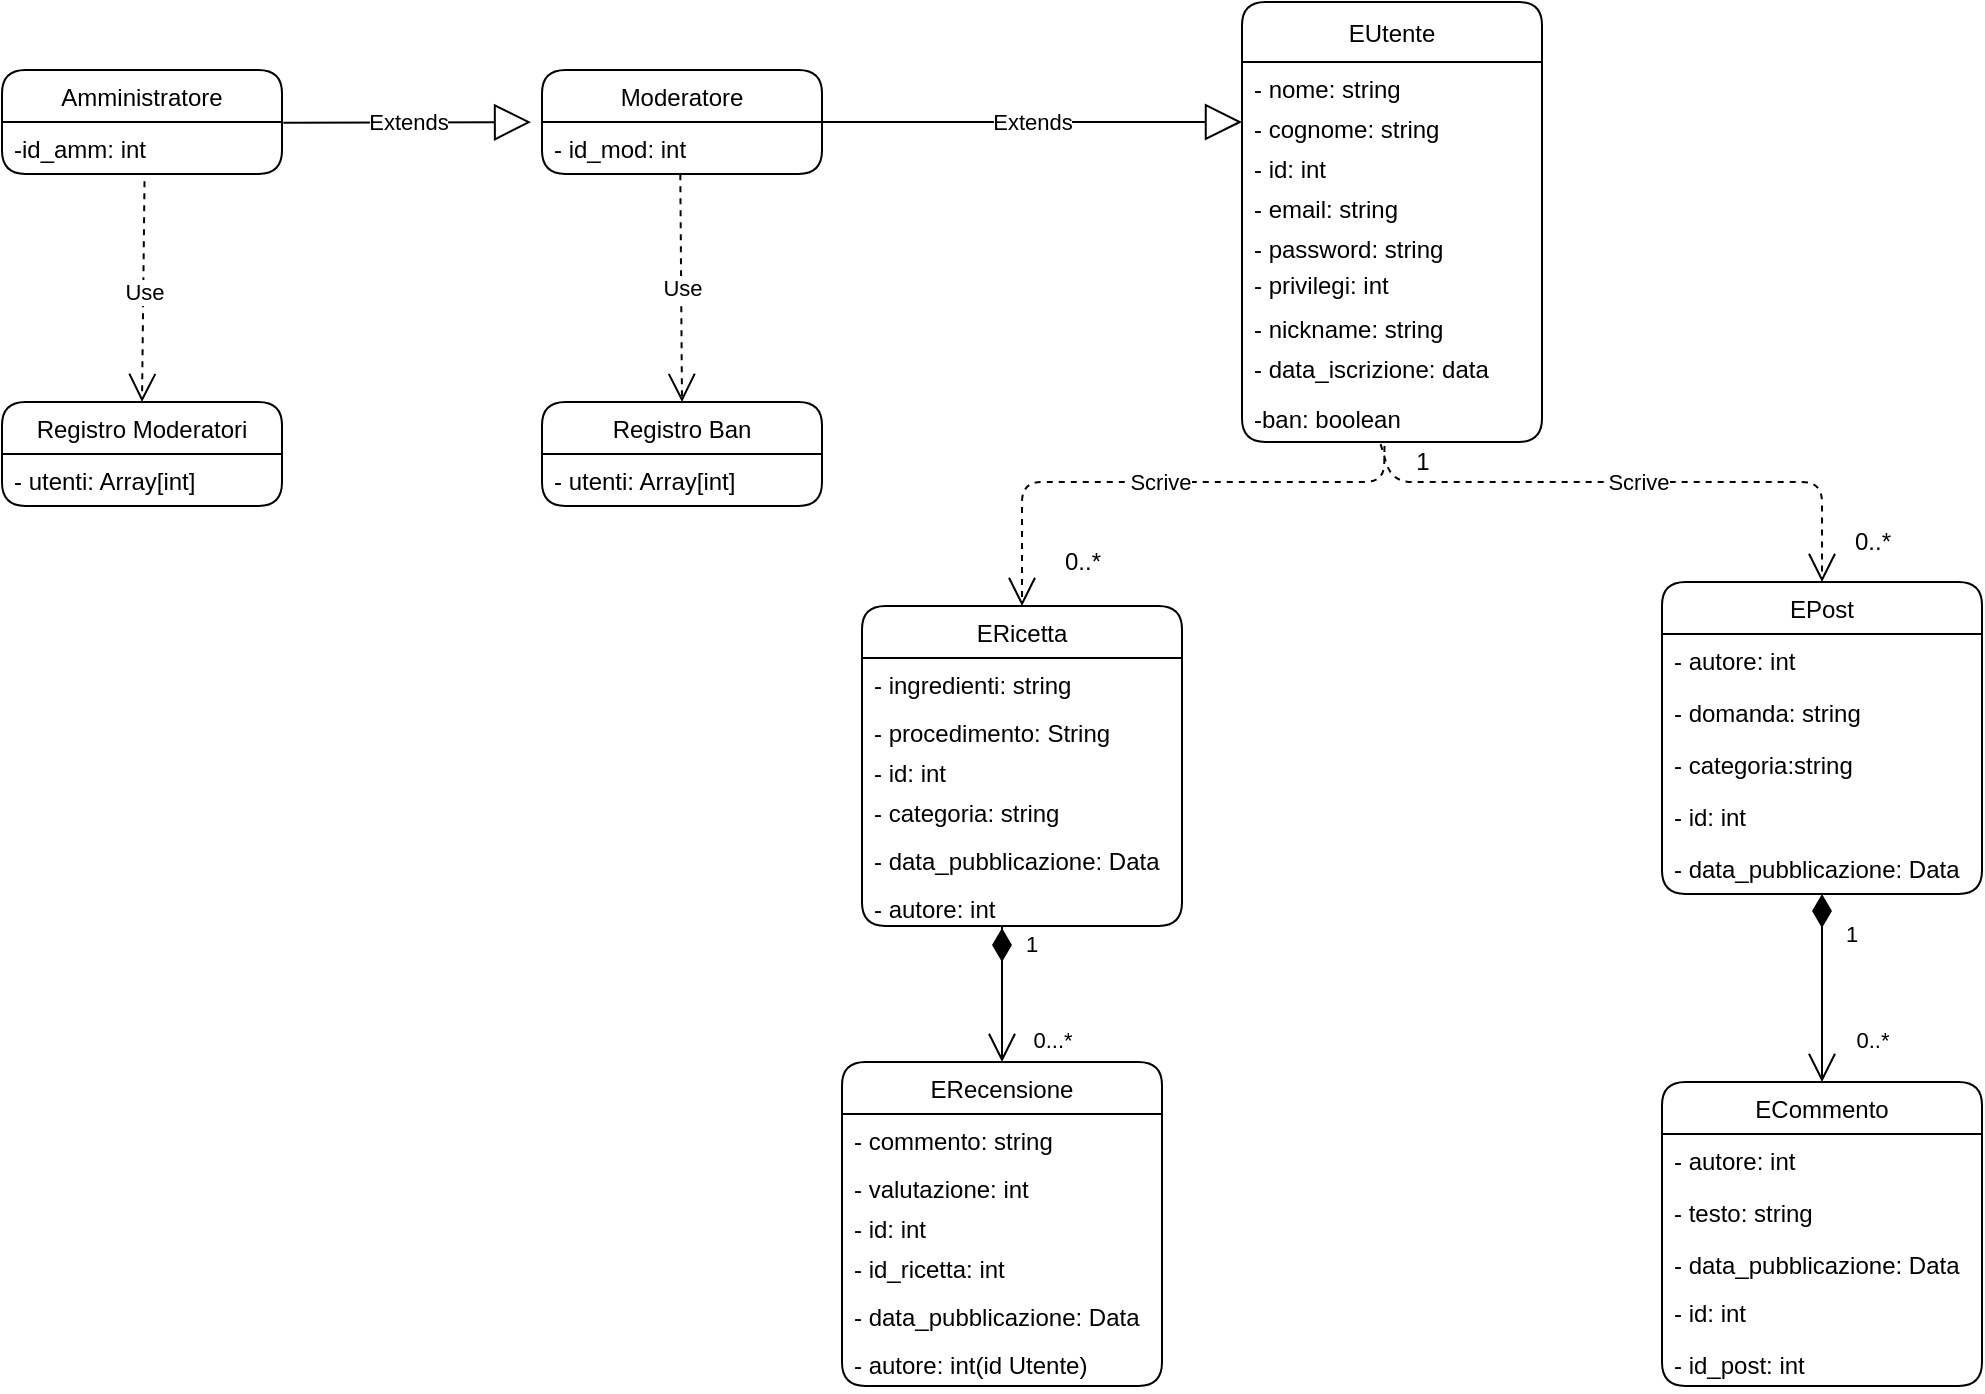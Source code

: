 <mxfile version="14.6.13" type="device"><diagram id="tENGmfbPkJOhdP8Reid9" name="Pagina-1"><mxGraphModel dx="1595" dy="1651" grid="1" gridSize="10" guides="1" tooltips="1" connect="1" arrows="1" fold="1" page="1" pageScale="1" pageWidth="827" pageHeight="1169" math="0" shadow="0"><root><mxCell id="0"/><mxCell id="1" parent="0"/><mxCell id="nFbc-b-JG0uqKb4ZIwJJ-1" value="ERicetta" style="swimlane;fontStyle=0;childLayout=stackLayout;horizontal=1;startSize=26;fillColor=none;horizontalStack=0;resizeParent=1;resizeParentMax=0;resizeLast=0;collapsible=1;marginBottom=0;rounded=1;" parent="1" vertex="1"><mxGeometry x="210" y="292" width="160" height="160" as="geometry"/></mxCell><mxCell id="nFbc-b-JG0uqKb4ZIwJJ-2" value="- ingredienti: string" style="text;strokeColor=none;fillColor=none;align=left;verticalAlign=top;spacingLeft=4;spacingRight=4;overflow=hidden;rotatable=0;points=[[0,0.5],[1,0.5]];portConstraint=eastwest;" parent="nFbc-b-JG0uqKb4ZIwJJ-1" vertex="1"><mxGeometry y="26" width="160" height="24" as="geometry"/></mxCell><mxCell id="nFbc-b-JG0uqKb4ZIwJJ-3" value="- procedimento: String" style="text;strokeColor=none;fillColor=none;align=left;verticalAlign=top;spacingLeft=4;spacingRight=4;overflow=hidden;rotatable=0;points=[[0,0.5],[1,0.5]];portConstraint=eastwest;" parent="nFbc-b-JG0uqKb4ZIwJJ-1" vertex="1"><mxGeometry y="50" width="160" height="20" as="geometry"/></mxCell><mxCell id="nFbc-b-JG0uqKb4ZIwJJ-18" value="- id: int" style="text;strokeColor=none;fillColor=none;align=left;verticalAlign=top;spacingLeft=4;spacingRight=4;overflow=hidden;rotatable=0;points=[[0,0.5],[1,0.5]];portConstraint=eastwest;" parent="nFbc-b-JG0uqKb4ZIwJJ-1" vertex="1"><mxGeometry y="70" width="160" height="20" as="geometry"/></mxCell><mxCell id="nFbc-b-JG0uqKb4ZIwJJ-28" value="- categoria: string" style="text;strokeColor=none;fillColor=none;align=left;verticalAlign=top;spacingLeft=4;spacingRight=4;overflow=hidden;rotatable=0;points=[[0,0.5],[1,0.5]];portConstraint=eastwest;" parent="nFbc-b-JG0uqKb4ZIwJJ-1" vertex="1"><mxGeometry y="90" width="160" height="24" as="geometry"/></mxCell><mxCell id="V91dUUA82pWijy3adfS1-154" value="- data_pubblicazione: Data" style="text;strokeColor=none;fillColor=none;align=left;verticalAlign=top;spacingLeft=4;spacingRight=4;overflow=hidden;rotatable=0;points=[[0,0.5],[1,0.5]];portConstraint=eastwest;" parent="nFbc-b-JG0uqKb4ZIwJJ-1" vertex="1"><mxGeometry y="114" width="160" height="24" as="geometry"/></mxCell><mxCell id="V91dUUA82pWijy3adfS1-174" value="- autore: int" style="text;strokeColor=none;fillColor=none;align=left;verticalAlign=top;spacingLeft=4;spacingRight=4;overflow=hidden;rotatable=0;points=[[0,0.5],[1,0.5]];portConstraint=eastwest;" parent="nFbc-b-JG0uqKb4ZIwJJ-1" vertex="1"><mxGeometry y="138" width="160" height="22" as="geometry"/></mxCell><mxCell id="nFbc-b-JG0uqKb4ZIwJJ-5" value="EUtente" style="swimlane;fontStyle=0;childLayout=stackLayout;horizontal=1;startSize=30;fillColor=none;horizontalStack=0;resizeParent=1;resizeParentMax=0;resizeLast=0;collapsible=1;marginBottom=0;rounded=1;arcSize=13;spacing=1;spacingTop=0;spacingBottom=0;direction=east;" parent="1" vertex="1"><mxGeometry x="400" y="-10" width="150" height="220" as="geometry"><mxRectangle x="290" y="60" width="70" height="30" as="alternateBounds"/></mxGeometry></mxCell><mxCell id="V91dUUA82pWijy3adfS1-3" value="- nome: string" style="text;strokeColor=none;fillColor=none;align=left;verticalAlign=top;spacingLeft=4;spacingRight=4;overflow=hidden;rotatable=0;points=[[0,0.5],[1,0.5]];portConstraint=eastwest;" parent="nFbc-b-JG0uqKb4ZIwJJ-5" vertex="1"><mxGeometry y="30" width="150" height="20" as="geometry"/></mxCell><mxCell id="V91dUUA82pWijy3adfS1-184" value="- cognome: string" style="text;strokeColor=none;fillColor=none;align=left;verticalAlign=top;spacingLeft=4;spacingRight=4;overflow=hidden;rotatable=0;points=[[0,0.5],[1,0.5]];portConstraint=eastwest;" parent="nFbc-b-JG0uqKb4ZIwJJ-5" vertex="1"><mxGeometry y="50" width="150" height="20" as="geometry"/></mxCell><mxCell id="nFbc-b-JG0uqKb4ZIwJJ-7" value="- id: int" style="text;strokeColor=none;fillColor=none;align=left;verticalAlign=top;spacingLeft=4;spacingRight=4;overflow=hidden;rotatable=0;points=[[0,0.5],[1,0.5]];portConstraint=eastwest;" parent="nFbc-b-JG0uqKb4ZIwJJ-5" vertex="1"><mxGeometry y="70" width="150" height="20" as="geometry"/></mxCell><mxCell id="nFbc-b-JG0uqKb4ZIwJJ-8" value="- email: string" style="text;strokeColor=none;fillColor=none;align=left;verticalAlign=top;spacingLeft=4;spacingRight=4;overflow=hidden;rotatable=0;points=[[0,0.5],[1,0.5]];portConstraint=eastwest;" parent="nFbc-b-JG0uqKb4ZIwJJ-5" vertex="1"><mxGeometry y="90" width="150" height="20" as="geometry"/></mxCell><mxCell id="nFbc-b-JG0uqKb4ZIwJJ-9" value="- password: string" style="text;strokeColor=none;fillColor=none;align=left;verticalAlign=top;spacingLeft=4;spacingRight=4;overflow=hidden;rotatable=0;points=[[0,0.5],[1,0.5]];portConstraint=eastwest;" parent="nFbc-b-JG0uqKb4ZIwJJ-5" vertex="1"><mxGeometry y="110" width="150" height="18" as="geometry"/></mxCell><mxCell id="nFbc-b-JG0uqKb4ZIwJJ-23" value="- privilegi: int" style="text;strokeColor=none;fillColor=none;align=left;verticalAlign=top;spacingLeft=4;spacingRight=4;overflow=hidden;rotatable=0;points=[[0,0.5],[1,0.5]];portConstraint=eastwest;" parent="nFbc-b-JG0uqKb4ZIwJJ-5" vertex="1"><mxGeometry y="128" width="150" height="22" as="geometry"/></mxCell><mxCell id="V91dUUA82pWijy3adfS1-7" value="- nickname: string" style="text;strokeColor=none;fillColor=none;align=left;verticalAlign=top;spacingLeft=4;spacingRight=4;overflow=hidden;rotatable=0;points=[[0,0.5],[1,0.5]];portConstraint=eastwest;" parent="nFbc-b-JG0uqKb4ZIwJJ-5" vertex="1"><mxGeometry y="150" width="150" height="20" as="geometry"/></mxCell><mxCell id="V91dUUA82pWijy3adfS1-147" value="- data_iscrizione: data" style="text;strokeColor=none;fillColor=none;align=left;verticalAlign=top;spacingLeft=4;spacingRight=4;overflow=hidden;rotatable=0;points=[[0,0.5],[1,0.5]];portConstraint=eastwest;" parent="nFbc-b-JG0uqKb4ZIwJJ-5" vertex="1"><mxGeometry y="170" width="150" height="25" as="geometry"/></mxCell><mxCell id="2yfdBrTxhJZrWbefsMDj-20" value="-ban: boolean" style="text;strokeColor=none;fillColor=none;align=left;verticalAlign=top;spacingLeft=4;spacingRight=4;overflow=hidden;rotatable=0;points=[[0,0.5],[1,0.5]];portConstraint=eastwest;" parent="nFbc-b-JG0uqKb4ZIwJJ-5" vertex="1"><mxGeometry y="195" width="150" height="25" as="geometry"/></mxCell><mxCell id="nFbc-b-JG0uqKb4ZIwJJ-19" value="Registro Ban" style="swimlane;fontStyle=0;childLayout=stackLayout;horizontal=1;startSize=26;fillColor=none;horizontalStack=0;resizeParent=1;resizeParentMax=0;resizeLast=0;collapsible=1;marginBottom=0;rounded=1;" parent="1" vertex="1"><mxGeometry x="50" y="190" width="140" height="52" as="geometry"/></mxCell><mxCell id="nFbc-b-JG0uqKb4ZIwJJ-20" value="- utenti: Array[int]" style="text;strokeColor=none;fillColor=none;align=left;verticalAlign=top;spacingLeft=4;spacingRight=4;overflow=hidden;rotatable=0;points=[[0,0.5],[1,0.5]];portConstraint=eastwest;" parent="nFbc-b-JG0uqKb4ZIwJJ-19" vertex="1"><mxGeometry y="26" width="140" height="26" as="geometry"/></mxCell><mxCell id="nFbc-b-JG0uqKb4ZIwJJ-24" value="EPost" style="swimlane;fontStyle=0;childLayout=stackLayout;horizontal=1;startSize=26;fillColor=none;horizontalStack=0;resizeParent=1;resizeParentMax=0;resizeLast=0;collapsible=1;marginBottom=0;rounded=1;" parent="1" vertex="1"><mxGeometry x="610" y="280" width="160" height="156" as="geometry"/></mxCell><mxCell id="nFbc-b-JG0uqKb4ZIwJJ-25" value="- autore: int" style="text;strokeColor=none;fillColor=none;align=left;verticalAlign=top;spacingLeft=4;spacingRight=4;overflow=hidden;rotatable=0;points=[[0,0.5],[1,0.5]];portConstraint=eastwest;" parent="nFbc-b-JG0uqKb4ZIwJJ-24" vertex="1"><mxGeometry y="26" width="160" height="26" as="geometry"/></mxCell><mxCell id="nFbc-b-JG0uqKb4ZIwJJ-26" value="- domanda: string" style="text;strokeColor=none;fillColor=none;align=left;verticalAlign=top;spacingLeft=4;spacingRight=4;overflow=hidden;rotatable=0;points=[[0,0.5],[1,0.5]];portConstraint=eastwest;" parent="nFbc-b-JG0uqKb4ZIwJJ-24" vertex="1"><mxGeometry y="52" width="160" height="26" as="geometry"/></mxCell><mxCell id="nFbc-b-JG0uqKb4ZIwJJ-27" value="- categoria:string" style="text;strokeColor=none;fillColor=none;align=left;verticalAlign=top;spacingLeft=4;spacingRight=4;overflow=hidden;rotatable=0;points=[[0,0.5],[1,0.5]];portConstraint=eastwest;" parent="nFbc-b-JG0uqKb4ZIwJJ-24" vertex="1"><mxGeometry y="78" width="160" height="26" as="geometry"/></mxCell><mxCell id="V91dUUA82pWijy3adfS1-192" value="- id: int" style="text;strokeColor=none;fillColor=none;align=left;verticalAlign=top;spacingLeft=4;spacingRight=4;overflow=hidden;rotatable=0;points=[[0,0.5],[1,0.5]];portConstraint=eastwest;" parent="nFbc-b-JG0uqKb4ZIwJJ-24" vertex="1"><mxGeometry y="104" width="160" height="26" as="geometry"/></mxCell><mxCell id="V91dUUA82pWijy3adfS1-193" value="- data_pubblicazione: Data" style="text;strokeColor=none;fillColor=none;align=left;verticalAlign=top;spacingLeft=4;spacingRight=4;overflow=hidden;rotatable=0;points=[[0,0.5],[1,0.5]];portConstraint=eastwest;" parent="nFbc-b-JG0uqKb4ZIwJJ-24" vertex="1"><mxGeometry y="130" width="160" height="26" as="geometry"/></mxCell><mxCell id="nFbc-b-JG0uqKb4ZIwJJ-29" value="ECommento" style="swimlane;fontStyle=0;childLayout=stackLayout;horizontal=1;startSize=26;fillColor=none;horizontalStack=0;resizeParent=1;resizeParentMax=0;resizeLast=0;collapsible=1;marginBottom=0;rounded=1;" parent="1" vertex="1"><mxGeometry x="610" y="530" width="160" height="152" as="geometry"/></mxCell><mxCell id="nFbc-b-JG0uqKb4ZIwJJ-30" value="- autore: int" style="text;strokeColor=none;fillColor=none;align=left;verticalAlign=top;spacingLeft=4;spacingRight=4;overflow=hidden;rotatable=0;points=[[0,0.5],[1,0.5]];portConstraint=eastwest;" parent="nFbc-b-JG0uqKb4ZIwJJ-29" vertex="1"><mxGeometry y="26" width="160" height="26" as="geometry"/></mxCell><mxCell id="nFbc-b-JG0uqKb4ZIwJJ-31" value="- testo: string" style="text;strokeColor=none;fillColor=none;align=left;verticalAlign=top;spacingLeft=4;spacingRight=4;overflow=hidden;rotatable=0;points=[[0,0.5],[1,0.5]];portConstraint=eastwest;" parent="nFbc-b-JG0uqKb4ZIwJJ-29" vertex="1"><mxGeometry y="52" width="160" height="26" as="geometry"/></mxCell><mxCell id="JEkl5C1vg5J7hHGEpJ7m-3" value="- data_pubblicazione: Data" style="text;strokeColor=none;fillColor=none;align=left;verticalAlign=top;spacingLeft=4;spacingRight=4;overflow=hidden;rotatable=0;points=[[0,0.5],[1,0.5]];portConstraint=eastwest;" parent="nFbc-b-JG0uqKb4ZIwJJ-29" vertex="1"><mxGeometry y="78" width="160" height="24" as="geometry"/></mxCell><mxCell id="JEkl5C1vg5J7hHGEpJ7m-5" value="- id: int" style="text;strokeColor=none;fillColor=none;align=left;verticalAlign=top;spacingLeft=4;spacingRight=4;overflow=hidden;rotatable=0;points=[[0,0.5],[1,0.5]];portConstraint=eastwest;" parent="nFbc-b-JG0uqKb4ZIwJJ-29" vertex="1"><mxGeometry y="102" width="160" height="26" as="geometry"/></mxCell><mxCell id="jWV-5QAQ3ABHSbUnmqnM-6" value="- id_post: int" style="text;strokeColor=none;fillColor=none;align=left;verticalAlign=top;spacingLeft=4;spacingRight=4;overflow=hidden;rotatable=0;points=[[0,0.5],[1,0.5]];portConstraint=eastwest;" parent="nFbc-b-JG0uqKb4ZIwJJ-29" vertex="1"><mxGeometry y="128" width="160" height="24" as="geometry"/></mxCell><mxCell id="V91dUUA82pWijy3adfS1-155" value="ERecensione" style="swimlane;fontStyle=0;childLayout=stackLayout;horizontal=1;startSize=26;fillColor=none;horizontalStack=0;resizeParent=1;resizeParentMax=0;resizeLast=0;collapsible=1;marginBottom=0;rounded=1;" parent="1" vertex="1"><mxGeometry x="200" y="520" width="160" height="162" as="geometry"/></mxCell><mxCell id="V91dUUA82pWijy3adfS1-156" value="- commento: string " style="text;strokeColor=none;fillColor=none;align=left;verticalAlign=top;spacingLeft=4;spacingRight=4;overflow=hidden;rotatable=0;points=[[0,0.5],[1,0.5]];portConstraint=eastwest;" parent="V91dUUA82pWijy3adfS1-155" vertex="1"><mxGeometry y="26" width="160" height="24" as="geometry"/></mxCell><mxCell id="V91dUUA82pWijy3adfS1-157" value="- valutazione: int" style="text;strokeColor=none;fillColor=none;align=left;verticalAlign=top;spacingLeft=4;spacingRight=4;overflow=hidden;rotatable=0;points=[[0,0.5],[1,0.5]];portConstraint=eastwest;" parent="V91dUUA82pWijy3adfS1-155" vertex="1"><mxGeometry y="50" width="160" height="20" as="geometry"/></mxCell><mxCell id="V91dUUA82pWijy3adfS1-158" value="- id: int" style="text;strokeColor=none;fillColor=none;align=left;verticalAlign=top;spacingLeft=4;spacingRight=4;overflow=hidden;rotatable=0;points=[[0,0.5],[1,0.5]];portConstraint=eastwest;" parent="V91dUUA82pWijy3adfS1-155" vertex="1"><mxGeometry y="70" width="160" height="20" as="geometry"/></mxCell><mxCell id="V91dUUA82pWijy3adfS1-159" value="- id_ricetta: int" style="text;strokeColor=none;fillColor=none;align=left;verticalAlign=top;spacingLeft=4;spacingRight=4;overflow=hidden;rotatable=0;points=[[0,0.5],[1,0.5]];portConstraint=eastwest;" parent="V91dUUA82pWijy3adfS1-155" vertex="1"><mxGeometry y="90" width="160" height="24" as="geometry"/></mxCell><mxCell id="V91dUUA82pWijy3adfS1-160" value="- data_pubblicazione: Data" style="text;strokeColor=none;fillColor=none;align=left;verticalAlign=top;spacingLeft=4;spacingRight=4;overflow=hidden;rotatable=0;points=[[0,0.5],[1,0.5]];portConstraint=eastwest;" parent="V91dUUA82pWijy3adfS1-155" vertex="1"><mxGeometry y="114" width="160" height="24" as="geometry"/></mxCell><mxCell id="V91dUUA82pWijy3adfS1-161" value="- autore: int(id Utente)" style="text;strokeColor=none;fillColor=none;align=left;verticalAlign=top;spacingLeft=4;spacingRight=4;overflow=hidden;rotatable=0;points=[[0,0.5],[1,0.5]];portConstraint=eastwest;" parent="V91dUUA82pWijy3adfS1-155" vertex="1"><mxGeometry y="138" width="160" height="24" as="geometry"/></mxCell><mxCell id="V91dUUA82pWijy3adfS1-171" value="&lt;font style=&quot;font-size: 11px&quot;&gt;0...*&lt;/font&gt;" style="text;html=1;resizable=0;autosize=1;align=center;verticalAlign=middle;points=[];fillColor=none;strokeColor=none;rounded=0;" parent="1" vertex="1"><mxGeometry x="290" y="499" width="30" height="20" as="geometry"/></mxCell><mxCell id="JEkl5C1vg5J7hHGEpJ7m-8" value="&lt;span style=&quot;font-size: 11px&quot;&gt;0..*&lt;/span&gt;" style="text;html=1;resizable=0;autosize=1;align=center;verticalAlign=middle;points=[];fillColor=none;strokeColor=none;rounded=0;" parent="1" vertex="1"><mxGeometry x="700" y="499" width="30" height="20" as="geometry"/></mxCell><mxCell id="JEkl5C1vg5J7hHGEpJ7m-9" value="Registro Moderatori" style="swimlane;fontStyle=0;childLayout=stackLayout;horizontal=1;startSize=26;fillColor=none;horizontalStack=0;resizeParent=1;resizeParentMax=0;resizeLast=0;collapsible=1;marginBottom=0;rounded=1;" parent="1" vertex="1"><mxGeometry x="-220" y="190" width="140" height="52" as="geometry"/></mxCell><mxCell id="JEkl5C1vg5J7hHGEpJ7m-10" value="- utenti: Array[int]" style="text;strokeColor=none;fillColor=none;align=left;verticalAlign=top;spacingLeft=4;spacingRight=4;overflow=hidden;rotatable=0;points=[[0,0.5],[1,0.5]];portConstraint=eastwest;" parent="JEkl5C1vg5J7hHGEpJ7m-9" vertex="1"><mxGeometry y="26" width="140" height="26" as="geometry"/></mxCell><mxCell id="jWV-5QAQ3ABHSbUnmqnM-1" value="1" style="endArrow=open;html=1;endSize=12;startArrow=diamondThin;startSize=14;startFill=1;edgeStyle=orthogonalEdgeStyle;align=left;verticalAlign=bottom;" parent="1" target="V91dUUA82pWijy3adfS1-155" edge="1"><mxGeometry x="-0.136" y="10" relative="1" as="geometry"><mxPoint x="280" y="470" as="sourcePoint"/><mxPoint x="490" y="510" as="targetPoint"/><Array as="points"><mxPoint x="280" y="451"/></Array><mxPoint as="offset"/></mxGeometry></mxCell><mxCell id="jWV-5QAQ3ABHSbUnmqnM-4" value="1" style="endArrow=open;html=1;endSize=12;startArrow=diamondThin;startSize=14;startFill=1;edgeStyle=orthogonalEdgeStyle;align=left;verticalAlign=bottom;" parent="1" source="nFbc-b-JG0uqKb4ZIwJJ-24" edge="1"><mxGeometry x="-0.389" y="10" relative="1" as="geometry"><mxPoint x="480" y="500" as="sourcePoint"/><mxPoint x="690" y="530" as="targetPoint"/><mxPoint as="offset"/></mxGeometry></mxCell><mxCell id="2yfdBrTxhJZrWbefsMDj-5" value="Moderatore" style="swimlane;fontStyle=0;childLayout=stackLayout;horizontal=1;startSize=26;fillColor=none;horizontalStack=0;resizeParent=1;resizeParentMax=0;resizeLast=0;collapsible=1;marginBottom=0;rounded=1;" parent="1" vertex="1"><mxGeometry x="50" y="24" width="140" height="52" as="geometry"/></mxCell><mxCell id="2yfdBrTxhJZrWbefsMDj-6" value="- id_mod: int" style="text;strokeColor=none;fillColor=none;align=left;verticalAlign=top;spacingLeft=4;spacingRight=4;overflow=hidden;rotatable=0;points=[[0,0.5],[1,0.5]];portConstraint=eastwest;" parent="2yfdBrTxhJZrWbefsMDj-5" vertex="1"><mxGeometry y="26" width="140" height="26" as="geometry"/></mxCell><mxCell id="2yfdBrTxhJZrWbefsMDj-9" value="Amministratore" style="swimlane;fontStyle=0;childLayout=stackLayout;horizontal=1;startSize=26;fillColor=none;horizontalStack=0;resizeParent=1;resizeParentMax=0;resizeLast=0;collapsible=1;marginBottom=0;rounded=1;" parent="1" vertex="1"><mxGeometry x="-220" y="24" width="140" height="52" as="geometry"/></mxCell><mxCell id="2yfdBrTxhJZrWbefsMDj-10" value="-id_amm: int" style="text;strokeColor=none;fillColor=none;align=left;verticalAlign=top;spacingLeft=4;spacingRight=4;overflow=hidden;rotatable=0;points=[[0,0.5],[1,0.5]];portConstraint=eastwest;" parent="2yfdBrTxhJZrWbefsMDj-9" vertex="1"><mxGeometry y="26" width="140" height="26" as="geometry"/></mxCell><mxCell id="2yfdBrTxhJZrWbefsMDj-14" value="Extends" style="endArrow=block;endSize=16;endFill=0;html=1;entryX=0;entryY=0.5;entryDx=0;entryDy=0;exitX=1;exitY=0.5;exitDx=0;exitDy=0;" parent="1" source="2yfdBrTxhJZrWbefsMDj-5" target="V91dUUA82pWijy3adfS1-184" edge="1"><mxGeometry width="160" relative="1" as="geometry"><mxPoint x="200" y="85.29" as="sourcePoint"/><mxPoint x="360" y="85.29" as="targetPoint"/></mxGeometry></mxCell><mxCell id="2yfdBrTxhJZrWbefsMDj-15" value="Extends" style="endArrow=block;endSize=16;endFill=0;html=1;exitX=1.005;exitY=0.016;exitDx=0;exitDy=0;exitPerimeter=0;entryX=-0.039;entryY=0.004;entryDx=0;entryDy=0;entryPerimeter=0;" parent="1" source="2yfdBrTxhJZrWbefsMDj-10" target="2yfdBrTxhJZrWbefsMDj-6" edge="1"><mxGeometry width="160" relative="1" as="geometry"><mxPoint x="-80" y="90" as="sourcePoint"/><mxPoint x="50" y="90" as="targetPoint"/></mxGeometry></mxCell><mxCell id="2yfdBrTxhJZrWbefsMDj-18" value="Use" style="endArrow=open;endSize=12;dashed=1;html=1;exitX=0.494;exitY=1.004;exitDx=0;exitDy=0;exitPerimeter=0;entryX=0.5;entryY=0;entryDx=0;entryDy=0;" parent="1" source="2yfdBrTxhJZrWbefsMDj-6" target="nFbc-b-JG0uqKb4ZIwJJ-19" edge="1"><mxGeometry width="160" relative="1" as="geometry"><mxPoint x="90" y="300" as="sourcePoint"/><mxPoint x="250" y="300" as="targetPoint"/></mxGeometry></mxCell><mxCell id="2yfdBrTxhJZrWbefsMDj-19" value="Use" style="endArrow=open;endSize=12;dashed=1;html=1;entryX=0.5;entryY=0;entryDx=0;entryDy=0;exitX=0.509;exitY=1.139;exitDx=0;exitDy=0;exitPerimeter=0;" parent="1" source="2yfdBrTxhJZrWbefsMDj-10" target="JEkl5C1vg5J7hHGEpJ7m-9" edge="1"><mxGeometry width="160" relative="1" as="geometry"><mxPoint x="-150" y="121" as="sourcePoint"/><mxPoint x="130" y="200.0" as="targetPoint"/></mxGeometry></mxCell><mxCell id="2yfdBrTxhJZrWbefsMDj-22" value="1" style="text;html=1;align=center;verticalAlign=middle;resizable=0;points=[];autosize=1;strokeColor=none;" parent="1" vertex="1"><mxGeometry x="480" y="210" width="20" height="20" as="geometry"/></mxCell><mxCell id="2yfdBrTxhJZrWbefsMDj-23" value="0..*" style="text;html=1;align=center;verticalAlign=middle;resizable=0;points=[];autosize=1;strokeColor=none;" parent="1" vertex="1"><mxGeometry x="305" y="260" width="30" height="20" as="geometry"/></mxCell><mxCell id="2yfdBrTxhJZrWbefsMDj-24" value="0..*" style="text;html=1;align=center;verticalAlign=middle;resizable=0;points=[];autosize=1;strokeColor=none;" parent="1" vertex="1"><mxGeometry x="700" y="250" width="30" height="20" as="geometry"/></mxCell><mxCell id="2yfdBrTxhJZrWbefsMDj-25" value="Scrive" style="endArrow=open;endSize=12;dashed=1;html=1;exitX=0.475;exitY=1.08;exitDx=0;exitDy=0;exitPerimeter=0;entryX=0.5;entryY=0;entryDx=0;entryDy=0;" parent="1" source="2yfdBrTxhJZrWbefsMDj-20" target="nFbc-b-JG0uqKb4ZIwJJ-1" edge="1"><mxGeometry width="160" relative="1" as="geometry"><mxPoint x="-20" y="310" as="sourcePoint"/><mxPoint x="140" y="310" as="targetPoint"/><Array as="points"><mxPoint x="471" y="230"/><mxPoint x="290" y="230"/></Array></mxGeometry></mxCell><mxCell id="2yfdBrTxhJZrWbefsMDj-27" value="Scrive" style="endArrow=open;endSize=12;dashed=1;html=1;exitX=0.462;exitY=1.042;exitDx=0;exitDy=0;exitPerimeter=0;entryX=0.5;entryY=0;entryDx=0;entryDy=0;" parent="1" source="2yfdBrTxhJZrWbefsMDj-20" target="nFbc-b-JG0uqKb4ZIwJJ-24" edge="1"><mxGeometry width="160" relative="1" as="geometry"><mxPoint x="490" y="240" as="sourcePoint"/><mxPoint x="650" y="240" as="targetPoint"/><Array as="points"><mxPoint x="475" y="230"/><mxPoint x="690" y="230"/></Array></mxGeometry></mxCell></root></mxGraphModel></diagram></mxfile>